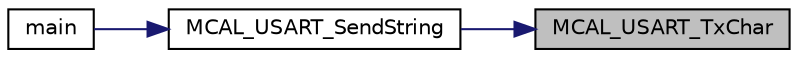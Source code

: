 digraph "MCAL_USART_TxChar"
{
 // LATEX_PDF_SIZE
  edge [fontname="Helvetica",fontsize="10",labelfontname="Helvetica",labelfontsize="10"];
  node [fontname="Helvetica",fontsize="10",shape=record];
  rankdir="RL";
  Node1 [label="MCAL_USART_TxChar",height=0.2,width=0.4,color="black", fillcolor="grey75", style="filled", fontcolor="black",tooltip="This function can send a character of data."];
  Node1 -> Node2 [dir="back",color="midnightblue",fontsize="10",style="solid",fontname="Helvetica"];
  Node2 [label="MCAL_USART_SendString",height=0.2,width=0.4,color="black", fillcolor="white", style="filled",URL="$_u_s_a_r_t___program_8c.html#ab20be00aef256b2333897dc2d5cb6455",tooltip="This function can send a string ."];
  Node2 -> Node3 [dir="back",color="midnightblue",fontsize="10",style="solid",fontname="Helvetica"];
  Node3 [label="main",height=0.2,width=0.4,color="black", fillcolor="white", style="filled",URL="$main_8c.html#a840291bc02cba5474a4cb46a9b9566fe",tooltip="This is the entery point of code."];
}
